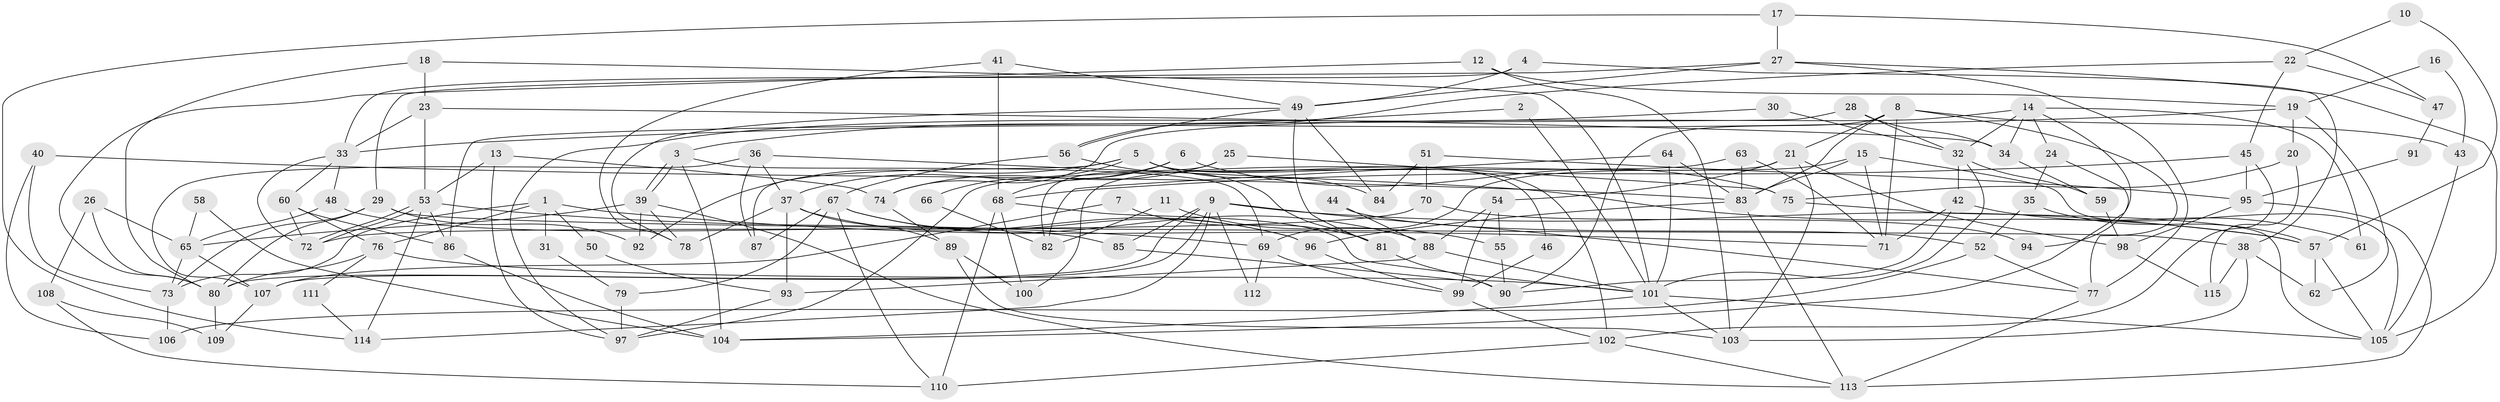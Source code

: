 // coarse degree distribution, {2: 0.08641975308641975, 6: 0.1111111111111111, 3: 0.19753086419753085, 5: 0.1728395061728395, 4: 0.2839506172839506, 8: 0.04938271604938271, 7: 0.07407407407407407, 12: 0.012345679012345678, 10: 0.012345679012345678}
// Generated by graph-tools (version 1.1) at 2025/36/03/04/25 23:36:59]
// undirected, 115 vertices, 230 edges
graph export_dot {
  node [color=gray90,style=filled];
  1;
  2;
  3;
  4;
  5;
  6;
  7;
  8;
  9;
  10;
  11;
  12;
  13;
  14;
  15;
  16;
  17;
  18;
  19;
  20;
  21;
  22;
  23;
  24;
  25;
  26;
  27;
  28;
  29;
  30;
  31;
  32;
  33;
  34;
  35;
  36;
  37;
  38;
  39;
  40;
  41;
  42;
  43;
  44;
  45;
  46;
  47;
  48;
  49;
  50;
  51;
  52;
  53;
  54;
  55;
  56;
  57;
  58;
  59;
  60;
  61;
  62;
  63;
  64;
  65;
  66;
  67;
  68;
  69;
  70;
  71;
  72;
  73;
  74;
  75;
  76;
  77;
  78;
  79;
  80;
  81;
  82;
  83;
  84;
  85;
  86;
  87;
  88;
  89;
  90;
  91;
  92;
  93;
  94;
  95;
  96;
  97;
  98;
  99;
  100;
  101;
  102;
  103;
  104;
  105;
  106;
  107;
  108;
  109;
  110;
  111;
  112;
  113;
  114;
  115;
  1 -- 76;
  1 -- 71;
  1 -- 31;
  1 -- 50;
  1 -- 73;
  2 -- 101;
  2 -- 3;
  3 -- 39;
  3 -- 39;
  3 -- 69;
  3 -- 104;
  4 -- 38;
  4 -- 49;
  4 -- 33;
  5 -- 87;
  5 -- 102;
  5 -- 46;
  5 -- 66;
  5 -- 84;
  5 -- 92;
  6 -- 37;
  6 -- 68;
  6 -- 75;
  7 -- 81;
  7 -- 107;
  8 -- 21;
  8 -- 71;
  8 -- 43;
  8 -- 77;
  8 -- 83;
  8 -- 90;
  9 -- 77;
  9 -- 80;
  9 -- 57;
  9 -- 85;
  9 -- 107;
  9 -- 112;
  9 -- 114;
  10 -- 57;
  10 -- 22;
  11 -- 82;
  11 -- 55;
  12 -- 19;
  12 -- 103;
  12 -- 80;
  13 -- 53;
  13 -- 74;
  13 -- 97;
  14 -- 24;
  14 -- 34;
  14 -- 32;
  14 -- 61;
  14 -- 74;
  14 -- 94;
  15 -- 69;
  15 -- 83;
  15 -- 71;
  15 -- 105;
  16 -- 43;
  16 -- 19;
  17 -- 114;
  17 -- 27;
  17 -- 47;
  18 -- 23;
  18 -- 80;
  18 -- 101;
  19 -- 20;
  19 -- 33;
  19 -- 62;
  20 -- 115;
  20 -- 75;
  21 -- 98;
  21 -- 100;
  21 -- 54;
  21 -- 103;
  22 -- 45;
  22 -- 56;
  22 -- 47;
  23 -- 53;
  23 -- 33;
  23 -- 34;
  24 -- 104;
  24 -- 35;
  25 -- 75;
  25 -- 74;
  25 -- 82;
  26 -- 80;
  26 -- 65;
  26 -- 108;
  27 -- 29;
  27 -- 105;
  27 -- 49;
  27 -- 77;
  28 -- 32;
  28 -- 86;
  28 -- 34;
  29 -- 92;
  29 -- 80;
  29 -- 38;
  29 -- 73;
  30 -- 32;
  30 -- 97;
  31 -- 79;
  32 -- 101;
  32 -- 42;
  32 -- 59;
  33 -- 72;
  33 -- 48;
  33 -- 60;
  34 -- 59;
  35 -- 57;
  35 -- 52;
  36 -- 57;
  36 -- 37;
  36 -- 87;
  36 -- 107;
  37 -- 96;
  37 -- 78;
  37 -- 89;
  37 -- 93;
  38 -- 62;
  38 -- 103;
  38 -- 115;
  39 -- 65;
  39 -- 78;
  39 -- 92;
  39 -- 113;
  40 -- 73;
  40 -- 83;
  40 -- 106;
  41 -- 78;
  41 -- 49;
  41 -- 68;
  42 -- 90;
  42 -- 61;
  42 -- 71;
  43 -- 105;
  44 -- 52;
  44 -- 88;
  45 -- 102;
  45 -- 68;
  45 -- 95;
  46 -- 99;
  47 -- 91;
  48 -- 65;
  48 -- 85;
  49 -- 81;
  49 -- 56;
  49 -- 78;
  49 -- 84;
  50 -- 93;
  51 -- 84;
  51 -- 95;
  51 -- 70;
  52 -- 77;
  52 -- 106;
  53 -- 72;
  53 -- 72;
  53 -- 86;
  53 -- 69;
  53 -- 114;
  54 -- 88;
  54 -- 55;
  54 -- 99;
  55 -- 90;
  56 -- 67;
  56 -- 81;
  57 -- 105;
  57 -- 62;
  58 -- 65;
  58 -- 104;
  59 -- 98;
  60 -- 76;
  60 -- 72;
  60 -- 86;
  63 -- 71;
  63 -- 83;
  63 -- 97;
  64 -- 83;
  64 -- 101;
  64 -- 82;
  65 -- 73;
  65 -- 107;
  66 -- 82;
  67 -- 88;
  67 -- 110;
  67 -- 79;
  67 -- 87;
  67 -- 96;
  68 -- 101;
  68 -- 100;
  68 -- 110;
  69 -- 99;
  69 -- 112;
  70 -- 72;
  70 -- 94;
  73 -- 106;
  74 -- 89;
  75 -- 105;
  76 -- 80;
  76 -- 101;
  76 -- 111;
  77 -- 113;
  79 -- 97;
  80 -- 109;
  81 -- 90;
  83 -- 113;
  83 -- 96;
  85 -- 90;
  86 -- 104;
  88 -- 93;
  88 -- 101;
  89 -- 103;
  89 -- 100;
  91 -- 95;
  93 -- 97;
  95 -- 113;
  95 -- 98;
  96 -- 99;
  98 -- 115;
  99 -- 102;
  101 -- 103;
  101 -- 104;
  101 -- 105;
  102 -- 113;
  102 -- 110;
  107 -- 109;
  108 -- 110;
  108 -- 109;
  111 -- 114;
}
